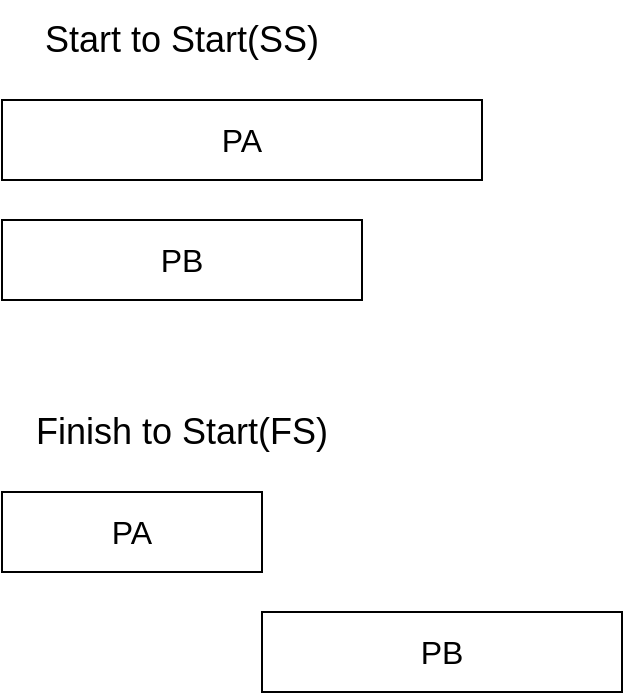 <mxfile version="15.5.4" type="github">
  <diagram id="mgYeD-Pn1AQtt7c_a9sy" name="Page-1">
    <mxGraphModel dx="1038" dy="547" grid="1" gridSize="10" guides="1" tooltips="1" connect="1" arrows="1" fold="1" page="1" pageScale="1" pageWidth="827" pageHeight="1169" math="0" shadow="0">
      <root>
        <mxCell id="0" />
        <mxCell id="1" parent="0" />
        <mxCell id="bRjAVPAdU2so_jd13miT-1" value="PA" style="rounded=0;whiteSpace=wrap;html=1;fontSize=16;" vertex="1" parent="1">
          <mxGeometry x="180" y="70" width="240" height="40" as="geometry" />
        </mxCell>
        <mxCell id="bRjAVPAdU2so_jd13miT-2" value="PB" style="rounded=0;whiteSpace=wrap;html=1;fontSize=16;" vertex="1" parent="1">
          <mxGeometry x="180" y="130" width="180" height="40" as="geometry" />
        </mxCell>
        <mxCell id="bRjAVPAdU2so_jd13miT-4" value="Start to Start(SS)" style="rounded=0;whiteSpace=wrap;html=1;fontSize=18;strokeColor=none;fillColor=none;" vertex="1" parent="1">
          <mxGeometry x="180" y="20" width="180" height="40" as="geometry" />
        </mxCell>
        <mxCell id="bRjAVPAdU2so_jd13miT-5" value="PA" style="rounded=0;whiteSpace=wrap;html=1;fontSize=16;" vertex="1" parent="1">
          <mxGeometry x="180" y="266" width="130" height="40" as="geometry" />
        </mxCell>
        <mxCell id="bRjAVPAdU2so_jd13miT-6" value="PB" style="rounded=0;whiteSpace=wrap;html=1;fontSize=16;" vertex="1" parent="1">
          <mxGeometry x="310" y="326" width="180" height="40" as="geometry" />
        </mxCell>
        <mxCell id="bRjAVPAdU2so_jd13miT-7" value="Finish to Start(FS)" style="rounded=0;whiteSpace=wrap;html=1;fontSize=18;strokeColor=none;fillColor=none;" vertex="1" parent="1">
          <mxGeometry x="180" y="216" width="180" height="40" as="geometry" />
        </mxCell>
      </root>
    </mxGraphModel>
  </diagram>
</mxfile>
